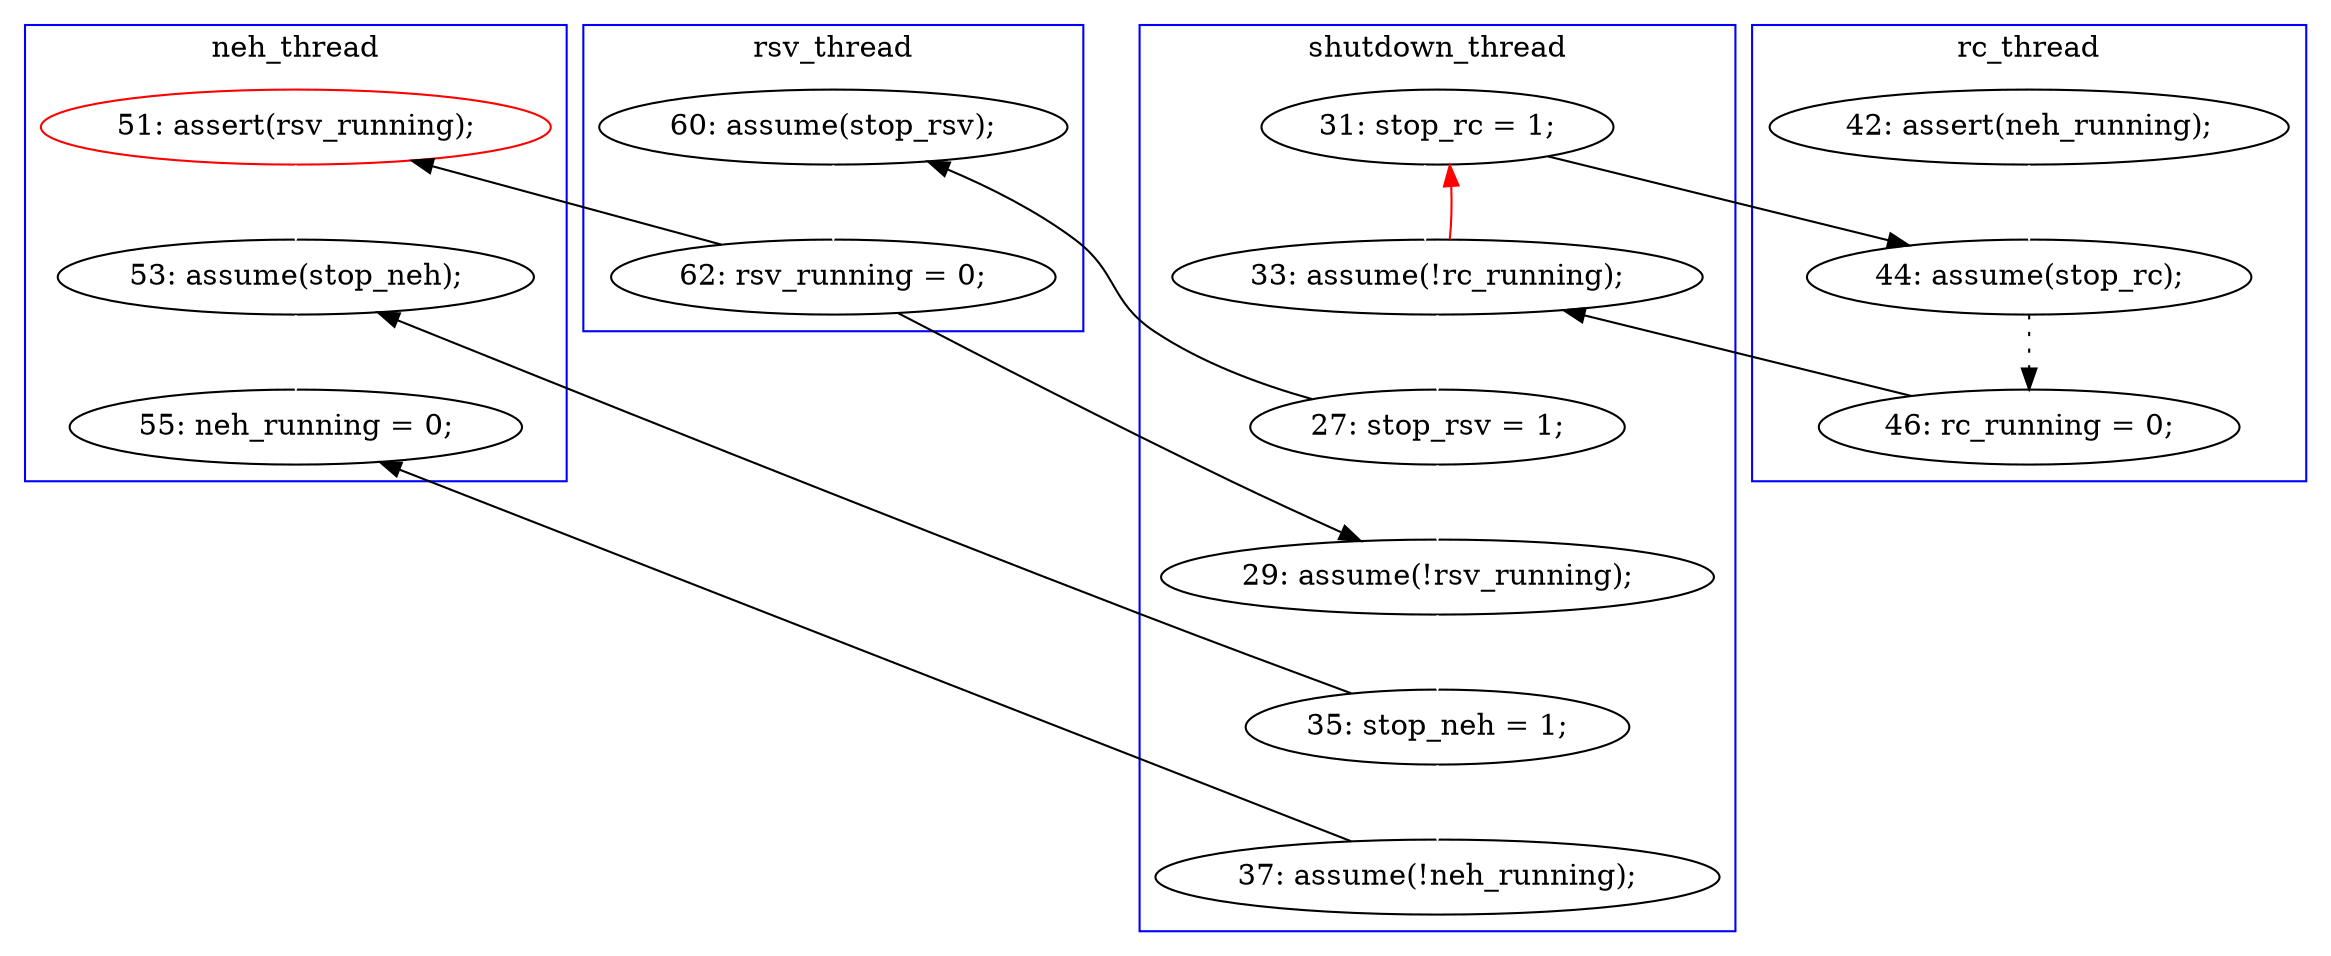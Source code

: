 digraph Counterexample {
	29 -> 31 [color = white, style = solid]
	12 -> 19 [color = white, style = solid]
	26 -> 30 [color = white, style = solid]
	23 -> 24 [color = black, style = solid, constraint = false]
	12 -> 16 [color = black, style = solid, constraint = false]
	22 -> 23 [color = white, style = solid]
	24 -> 26 [color = white, style = solid]
	19 -> 21 [color = white, style = solid]
	21 -> 24 [color = white, style = solid]
	15 -> 16 [color = white, style = solid]
	31 -> 33 [color = white, style = solid]
	23 -> 29 [color = black, style = solid, constraint = false]
	16 -> 18 [color = black, style = dotted]
	19 -> 12 [color = red, style = solid, constraint = false]
	26 -> 31 [color = black, style = solid, constraint = false]
	18 -> 19 [color = black, style = solid, constraint = false]
	21 -> 22 [color = black, style = solid, constraint = false]
	30 -> 33 [color = black, style = solid, constraint = false]
	subgraph cluster4 {
		label = rsv_thread
		color = blue
		23  [label = "62: rsv_running = 0;"]
		22  [label = "60: assume(stop_rsv);"]
	}
	subgraph cluster3 {
		label = neh_thread
		color = blue
		33  [label = "55: neh_running = 0;"]
		29  [label = "51: assert(rsv_running);", color = red]
		31  [label = "53: assume(stop_neh);"]
	}
	subgraph cluster1 {
		label = shutdown_thread
		color = blue
		21  [label = "27: stop_rsv = 1;"]
		26  [label = "35: stop_neh = 1;"]
		12  [label = "31: stop_rc = 1;"]
		24  [label = "29: assume(!rsv_running);"]
		30  [label = "37: assume(!neh_running);"]
		19  [label = "33: assume(!rc_running);"]
	}
	subgraph cluster2 {
		label = rc_thread
		color = blue
		15  [label = "42: assert(neh_running);"]
		18  [label = "46: rc_running = 0;"]
		16  [label = "44: assume(stop_rc);"]
	}
}